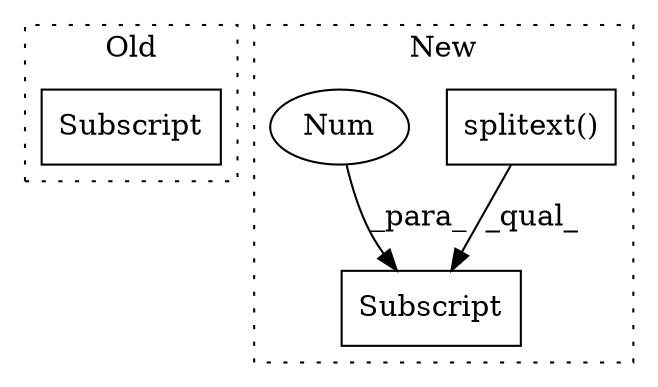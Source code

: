 digraph G {
subgraph cluster0 {
1 [label="Subscript" a="63" s="3642,0" l="33,0" shape="box"];
label = "Old";
style="dotted";
}
subgraph cluster1 {
2 [label="splitext()" a="75" s="3752,3772" l="13,1" shape="box"];
3 [label="Subscript" a="63" s="3752,0" l="24,0" shape="box"];
4 [label="Num" a="76" s="3774" l="1" shape="ellipse"];
label = "New";
style="dotted";
}
2 -> 3 [label="_qual_"];
4 -> 3 [label="_para_"];
}